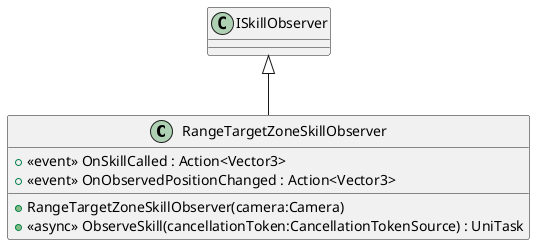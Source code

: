 @startuml
class RangeTargetZoneSkillObserver {
    +  <<event>> OnSkillCalled : Action<Vector3> 
    +  <<event>> OnObservedPositionChanged : Action<Vector3> 
    + RangeTargetZoneSkillObserver(camera:Camera)
    + <<async>> ObserveSkill(cancellationToken:CancellationTokenSource) : UniTask
}
ISkillObserver <|-- RangeTargetZoneSkillObserver
@enduml
